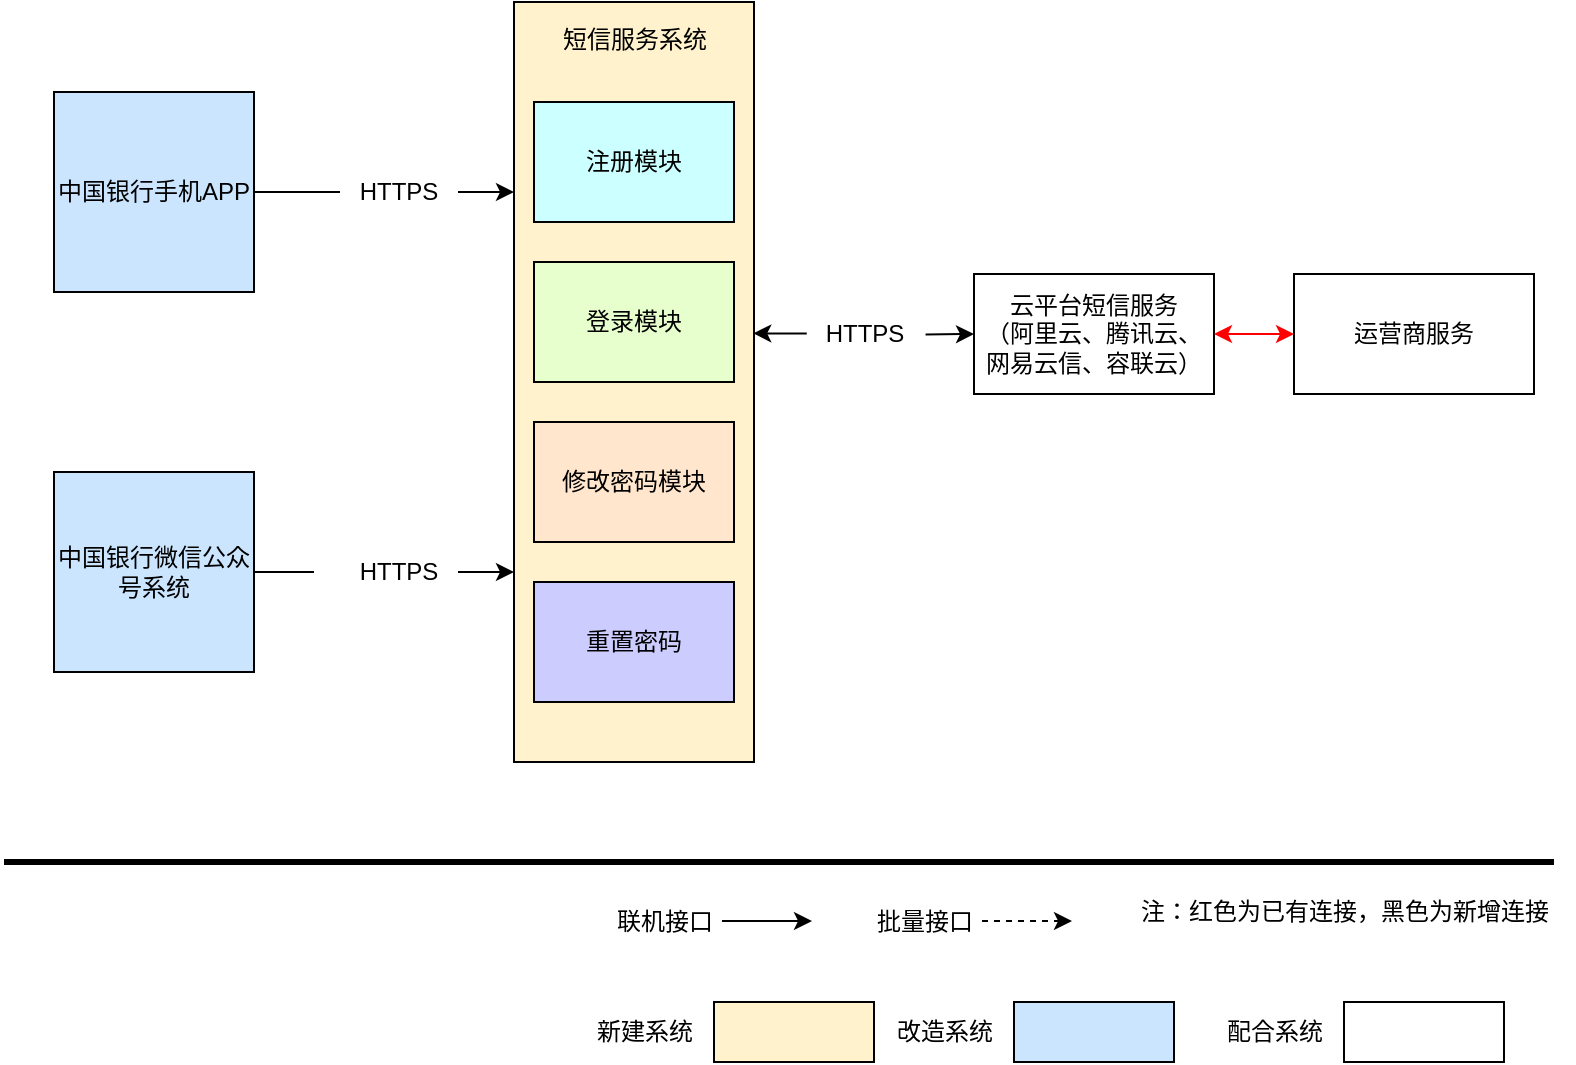 <mxfile version="20.1.1" type="github">
  <diagram id="3DF-HMF9YldkH5yhk9YW" name="第 1 页">
    <mxGraphModel dx="1108" dy="675" grid="1" gridSize="10" guides="1" tooltips="1" connect="1" arrows="1" fold="1" page="1" pageScale="1" pageWidth="827" pageHeight="1169" math="0" shadow="0">
      <root>
        <mxCell id="0" />
        <mxCell id="1" parent="0" />
        <mxCell id="la58n8PUMo0xB4A3V1Z5-13" style="edgeStyle=orthogonalEdgeStyle;rounded=0;orthogonalLoop=1;jettySize=auto;html=1;strokeWidth=1;entryX=0;entryY=0.25;entryDx=0;entryDy=0;startArrow=none;" parent="1" source="la58n8PUMo0xB4A3V1Z5-15" target="la58n8PUMo0xB4A3V1Z5-4" edge="1">
          <mxGeometry relative="1" as="geometry">
            <mxPoint x="280" y="210" as="targetPoint" />
          </mxGeometry>
        </mxCell>
        <mxCell id="la58n8PUMo0xB4A3V1Z5-2" value="中国银行手机APP" style="rounded=0;whiteSpace=wrap;html=1;fillColor=#CCE5FF;" parent="1" vertex="1">
          <mxGeometry x="60" y="155" width="100" height="100" as="geometry" />
        </mxCell>
        <mxCell id="la58n8PUMo0xB4A3V1Z5-14" style="edgeStyle=orthogonalEdgeStyle;rounded=0;orthogonalLoop=1;jettySize=auto;html=1;entryX=0;entryY=0.75;entryDx=0;entryDy=0;strokeWidth=1;startArrow=none;" parent="1" source="la58n8PUMo0xB4A3V1Z5-18" target="la58n8PUMo0xB4A3V1Z5-4" edge="1">
          <mxGeometry relative="1" as="geometry" />
        </mxCell>
        <mxCell id="la58n8PUMo0xB4A3V1Z5-3" value="中国银行微信公众号系统" style="rounded=0;whiteSpace=wrap;html=1;fillColor=#CCE5FF;" parent="1" vertex="1">
          <mxGeometry x="60" y="345" width="100" height="100" as="geometry" />
        </mxCell>
        <mxCell id="la58n8PUMo0xB4A3V1Z5-4" value="" style="rounded=0;whiteSpace=wrap;html=1;fillColor=#FFF2CC;" parent="1" vertex="1">
          <mxGeometry x="290" y="110" width="120" height="380" as="geometry" />
        </mxCell>
        <mxCell id="la58n8PUMo0xB4A3V1Z5-5" value="短信服务系统" style="text;html=1;resizable=0;autosize=1;align=center;verticalAlign=middle;points=[];fillColor=none;strokeColor=none;rounded=0;" parent="1" vertex="1">
          <mxGeometry x="300" y="114" width="100" height="30" as="geometry" />
        </mxCell>
        <mxCell id="la58n8PUMo0xB4A3V1Z5-6" value="注册模块" style="rounded=0;whiteSpace=wrap;html=1;fillColor=#CCFFFF;" parent="1" vertex="1">
          <mxGeometry x="300" y="160" width="100" height="60" as="geometry" />
        </mxCell>
        <mxCell id="la58n8PUMo0xB4A3V1Z5-7" value="登录模块" style="rounded=0;whiteSpace=wrap;html=1;fillColor=#E6FFCC;" parent="1" vertex="1">
          <mxGeometry x="300" y="240" width="100" height="60" as="geometry" />
        </mxCell>
        <mxCell id="la58n8PUMo0xB4A3V1Z5-8" value="修改密码模块" style="rounded=0;whiteSpace=wrap;html=1;fillColor=#FFE6CC;" parent="1" vertex="1">
          <mxGeometry x="300" y="320" width="100" height="60" as="geometry" />
        </mxCell>
        <mxCell id="la58n8PUMo0xB4A3V1Z5-9" value="重置密码" style="rounded=0;whiteSpace=wrap;html=1;fillColor=#CCCCFF;" parent="1" vertex="1">
          <mxGeometry x="300" y="400" width="100" height="60" as="geometry" />
        </mxCell>
        <mxCell id="la58n8PUMo0xB4A3V1Z5-10" value="云平台短信服务&lt;br&gt;（阿里云、腾讯云、网易云信、容联云）" style="rounded=0;whiteSpace=wrap;html=1;fillColor=#FFFFFF;" parent="1" vertex="1">
          <mxGeometry x="520" y="246" width="120" height="60" as="geometry" />
        </mxCell>
        <mxCell id="la58n8PUMo0xB4A3V1Z5-11" value="运营商服务" style="rounded=0;whiteSpace=wrap;html=1;fillColor=#FFFFFF;" parent="1" vertex="1">
          <mxGeometry x="680" y="246" width="120" height="60" as="geometry" />
        </mxCell>
        <mxCell id="la58n8PUMo0xB4A3V1Z5-12" value="" style="endArrow=none;html=1;rounded=0;strokeWidth=3;" parent="1" edge="1">
          <mxGeometry width="50" height="50" relative="1" as="geometry">
            <mxPoint x="35" y="540" as="sourcePoint" />
            <mxPoint x="810" y="540" as="targetPoint" />
          </mxGeometry>
        </mxCell>
        <mxCell id="la58n8PUMo0xB4A3V1Z5-15" value="HTTPS" style="text;html=1;resizable=0;autosize=1;align=center;verticalAlign=middle;points=[];fillColor=none;strokeColor=none;rounded=0;" parent="1" vertex="1">
          <mxGeometry x="202" y="190" width="60" height="30" as="geometry" />
        </mxCell>
        <mxCell id="la58n8PUMo0xB4A3V1Z5-17" value="" style="edgeStyle=orthogonalEdgeStyle;rounded=0;orthogonalLoop=1;jettySize=auto;html=1;strokeWidth=1;entryX=0.017;entryY=0.5;entryDx=0;entryDy=0;endArrow=none;entryPerimeter=0;" parent="1" source="la58n8PUMo0xB4A3V1Z5-2" target="la58n8PUMo0xB4A3V1Z5-15" edge="1">
          <mxGeometry relative="1" as="geometry">
            <mxPoint x="290" y="205" as="targetPoint" />
            <mxPoint x="190" y="205" as="sourcePoint" />
          </mxGeometry>
        </mxCell>
        <mxCell id="la58n8PUMo0xB4A3V1Z5-18" value="HTTPS" style="text;html=1;resizable=0;autosize=1;align=center;verticalAlign=middle;points=[];fillColor=none;strokeColor=none;rounded=0;" parent="1" vertex="1">
          <mxGeometry x="202" y="380" width="60" height="30" as="geometry" />
        </mxCell>
        <mxCell id="la58n8PUMo0xB4A3V1Z5-19" value="" style="edgeStyle=orthogonalEdgeStyle;rounded=0;orthogonalLoop=1;jettySize=auto;html=1;strokeWidth=1;endArrow=none;" parent="1" source="la58n8PUMo0xB4A3V1Z5-3" edge="1">
          <mxGeometry relative="1" as="geometry">
            <mxPoint x="173" y="395" as="sourcePoint" />
            <mxPoint x="190" y="395" as="targetPoint" />
          </mxGeometry>
        </mxCell>
        <mxCell id="la58n8PUMo0xB4A3V1Z5-23" value="" style="endArrow=classic;startArrow=none;html=1;rounded=0;strokeWidth=1;exitX=1.013;exitY=0.507;exitDx=0;exitDy=0;exitPerimeter=0;entryX=0;entryY=0.5;entryDx=0;entryDy=0;" parent="1" source="la58n8PUMo0xB4A3V1Z5-24" target="la58n8PUMo0xB4A3V1Z5-10" edge="1">
          <mxGeometry width="50" height="50" relative="1" as="geometry">
            <mxPoint x="470" y="325" as="sourcePoint" />
            <mxPoint x="520" y="275" as="targetPoint" />
          </mxGeometry>
        </mxCell>
        <mxCell id="la58n8PUMo0xB4A3V1Z5-24" value="HTTPS" style="text;html=1;resizable=0;autosize=1;align=center;verticalAlign=middle;points=[];fillColor=none;strokeColor=none;rounded=0;" parent="1" vertex="1">
          <mxGeometry x="435" y="261" width="60" height="30" as="geometry" />
        </mxCell>
        <mxCell id="la58n8PUMo0xB4A3V1Z5-25" value="" style="endArrow=none;startArrow=classic;html=1;rounded=0;strokeWidth=1;exitX=0.997;exitY=0.436;exitDx=0;exitDy=0;exitPerimeter=0;entryX=0.023;entryY=0.493;entryDx=0;entryDy=0;entryPerimeter=0;" parent="1" source="la58n8PUMo0xB4A3V1Z5-4" target="la58n8PUMo0xB4A3V1Z5-24" edge="1">
          <mxGeometry width="50" height="50" relative="1" as="geometry">
            <mxPoint x="409.64" y="275.68" as="sourcePoint" />
            <mxPoint x="520" y="275" as="targetPoint" />
          </mxGeometry>
        </mxCell>
        <mxCell id="la58n8PUMo0xB4A3V1Z5-29" value="" style="endArrow=classic;startArrow=classic;html=1;rounded=0;strokeWidth=1;entryX=0;entryY=0.5;entryDx=0;entryDy=0;exitX=1;exitY=0.5;exitDx=0;exitDy=0;strokeColor=#FF0000;" parent="1" source="la58n8PUMo0xB4A3V1Z5-10" target="la58n8PUMo0xB4A3V1Z5-11" edge="1">
          <mxGeometry width="50" height="50" relative="1" as="geometry">
            <mxPoint x="640" y="310" as="sourcePoint" />
            <mxPoint x="690" y="260" as="targetPoint" />
          </mxGeometry>
        </mxCell>
        <mxCell id="la58n8PUMo0xB4A3V1Z5-30" value="联机接口" style="text;html=1;resizable=0;autosize=1;align=center;verticalAlign=middle;points=[];fillColor=none;strokeColor=none;rounded=0;" parent="1" vertex="1">
          <mxGeometry x="330" y="555" width="70" height="30" as="geometry" />
        </mxCell>
        <mxCell id="la58n8PUMo0xB4A3V1Z5-31" value="" style="endArrow=classic;html=1;rounded=0;strokeWidth=1;" parent="1" edge="1">
          <mxGeometry width="50" height="50" relative="1" as="geometry">
            <mxPoint x="394" y="569.5" as="sourcePoint" />
            <mxPoint x="439" y="569.5" as="targetPoint" />
          </mxGeometry>
        </mxCell>
        <mxCell id="la58n8PUMo0xB4A3V1Z5-32" value="批量接口" style="text;html=1;resizable=0;autosize=1;align=center;verticalAlign=middle;points=[];fillColor=none;strokeColor=none;rounded=0;" parent="1" vertex="1">
          <mxGeometry x="460" y="555" width="70" height="30" as="geometry" />
        </mxCell>
        <mxCell id="la58n8PUMo0xB4A3V1Z5-33" value="" style="endArrow=classic;html=1;rounded=0;strokeWidth=1;dashed=1;" parent="1" edge="1">
          <mxGeometry width="50" height="50" relative="1" as="geometry">
            <mxPoint x="524" y="569.5" as="sourcePoint" />
            <mxPoint x="569" y="569.5" as="targetPoint" />
          </mxGeometry>
        </mxCell>
        <mxCell id="la58n8PUMo0xB4A3V1Z5-34" value="注：红色为已有连接，黑色为新增连接" style="text;html=1;resizable=0;autosize=1;align=center;verticalAlign=middle;points=[];fillColor=none;strokeColor=none;rounded=0;" parent="1" vertex="1">
          <mxGeometry x="590" y="550" width="230" height="30" as="geometry" />
        </mxCell>
        <mxCell id="la58n8PUMo0xB4A3V1Z5-35" value="" style="rounded=0;whiteSpace=wrap;html=1;fillColor=#CCE5FF;" parent="1" vertex="1">
          <mxGeometry x="540" y="610" width="80" height="30" as="geometry" />
        </mxCell>
        <mxCell id="la58n8PUMo0xB4A3V1Z5-36" value="改造系统" style="text;html=1;resizable=0;autosize=1;align=center;verticalAlign=middle;points=[];fillColor=none;strokeColor=none;rounded=0;" parent="1" vertex="1">
          <mxGeometry x="470" y="610" width="70" height="30" as="geometry" />
        </mxCell>
        <mxCell id="la58n8PUMo0xB4A3V1Z5-37" value="" style="rounded=0;whiteSpace=wrap;html=1;fillColor=#FFF2CC;" parent="1" vertex="1">
          <mxGeometry x="390" y="610" width="80" height="30" as="geometry" />
        </mxCell>
        <mxCell id="la58n8PUMo0xB4A3V1Z5-38" value="新建系统" style="text;html=1;resizable=0;autosize=1;align=center;verticalAlign=middle;points=[];fillColor=none;strokeColor=none;rounded=0;" parent="1" vertex="1">
          <mxGeometry x="320" y="610" width="70" height="30" as="geometry" />
        </mxCell>
        <mxCell id="la58n8PUMo0xB4A3V1Z5-39" value="" style="rounded=0;whiteSpace=wrap;html=1;fillColor=#FFFFFF;" parent="1" vertex="1">
          <mxGeometry x="705" y="610" width="80" height="30" as="geometry" />
        </mxCell>
        <mxCell id="la58n8PUMo0xB4A3V1Z5-40" value="配合系统" style="text;html=1;resizable=0;autosize=1;align=center;verticalAlign=middle;points=[];fillColor=none;strokeColor=none;rounded=0;" parent="1" vertex="1">
          <mxGeometry x="635" y="610" width="70" height="30" as="geometry" />
        </mxCell>
      </root>
    </mxGraphModel>
  </diagram>
</mxfile>
